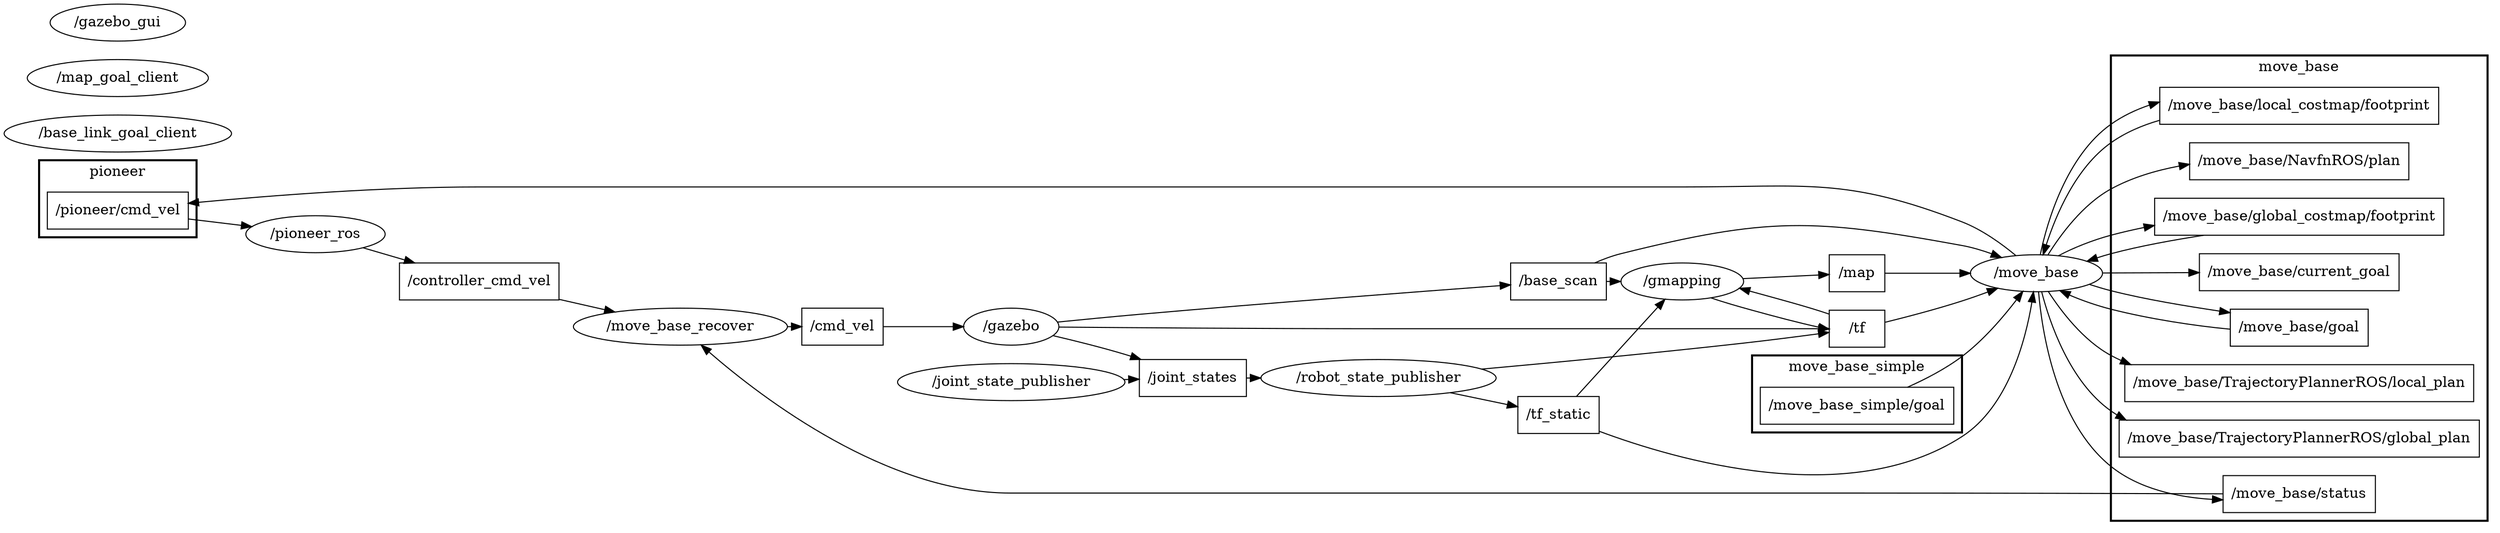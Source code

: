 digraph graphname {
	graph [bb="0,0,1984.9,469",
		compound=True,
		rank=same,
		rankdir=LR,
		ranksep=0.2
	];
	node [label="\N"];
	subgraph cluster_move_base {
		graph [bb="1683.9,8,1976.9,461",
			compound=True,
			label=move_base,
			lheight=0.21,
			lp="1830.4,449.5",
			lwidth=0.86,
			rank=same,
			rankdir=LR,
			ranksep=0.2,
			style=bold
		];
		t___move_base__NavfnROS__plan		 [URL=topic_3A__move_base__NavfnROS__plan,
			height=0.5,
			label="/move_base/NavfnROS/plan",
			pos="1830.4,358",
			shape=box,
			tooltip="topic:/move_base/NavfnROS/plan",
			width=2.4028];
		t___move_base__status		 [URL=topic_3A__move_base__status,
			height=0.5,
			label="/move_base/status",
			pos="1830.4,34",
			shape=box,
			tooltip="topic:/move_base/status",
			width=1.6111];
		t___move_base__global_costmap__footprint		 [URL=topic_3A__move_base__global_costmap__footprint,
			height=0.5,
			label="/move_base/global_costmap/footprint",
			pos="1830.4,304",
			shape=box,
			tooltip="topic:/move_base/global_costmap/footprint",
			width=3.0972];
		t___move_base__current_goal		 [URL=topic_3A__move_base__current_goal,
			height=0.5,
			label="/move_base/current_goal",
			pos="1830.4,250",
			shape=box,
			tooltip="topic:/move_base/current_goal",
			width=2.1389];
		t___move_base__goal		 [URL=topic_3A__move_base__goal,
			height=0.5,
			label="/move_base/goal",
			pos="1830.4,196",
			shape=box,
			tooltip="topic:/move_base/goal",
			width=1.5139];
		t___move_base__TrajectoryPlannerROS__local_plan		 [URL=topic_3A__move_base__TrajectoryPlannerROS__local_plan,
			height=0.5,
			label="/move_base/TrajectoryPlannerROS/local_plan",
			pos="1830.4,142",
			shape=box,
			tooltip="topic:/move_base/TrajectoryPlannerROS/local_plan",
			width=3.7361];
		t___move_base__TrajectoryPlannerROS__global_plan		 [URL=topic_3A__move_base__TrajectoryPlannerROS__global_plan,
			height=0.5,
			label="/move_base/TrajectoryPlannerROS/global_plan",
			pos="1830.4,88",
			shape=box,
			tooltip="topic:/move_base/TrajectoryPlannerROS/global_plan",
			width=3.8472];
		t___move_base__local_costmap__footprint		 [URL=topic_3A__move_base__local_costmap__footprint,
			height=0.5,
			label="/move_base/local_costmap/footprint",
			pos="1830.4,412",
			shape=box,
			tooltip="topic:/move_base/local_costmap/footprint",
			width=2.9861];
	}
	subgraph cluster_move_base_simple {
		graph [bb="1393.3,314,1561.3,389",
			compound=True,
			label=move_base_simple,
			lheight=0.21,
			lp="1477.3,377.5",
			lwidth=1.47,
			rank=same,
			rankdir=LR,
			ranksep=0.2,
			style=bold
		];
		t___move_base_simple__goal		 [URL=topic_3A__move_base_simple__goal,
			height=0.5,
			label="/move_base_simple/goal",
			pos="1477.3,340",
			shape=box,
			tooltip="topic:/move_base_simple/goal",
			width=2.1111];
	}
	subgraph cluster_pioneer {
		graph [bb="26.342,224,154.34,299",
			compound=True,
			label=pioneer,
			lheight=0.21,
			lp="90.342,287.5",
			lwidth=0.57,
			rank=same,
			rankdir=LR,
			ranksep=0.2,
			style=bold
		];
		t___pioneer__cmd_vel		 [URL=topic_3A__pioneer__cmd_vel,
			height=0.5,
			label="/pioneer/cmd_vel",
			pos="90.342,250",
			shape=box,
			tooltip="topic:/pioneer/cmd_vel",
			width=1.5556];
	}
	n___move_base_recover	 [URL=__move_base_recover,
		height=0.5,
		label="/move_base_recover",
		pos="542.72,166",
		shape=ellipse,
		tooltip="/move_base_recover",
		width=2.329];
	t___move_base__status -> n___move_base_recover	 [penwidth=1,
		pos="e,563,148.47 1772.2,34 1702.8,34 1581.9,34 1478.3,34 808.65,34 808.65,34 808.65,34 712.91,34 616.2,103.92 570.64,141.98"];
	n___move_base	 [URL=__move_base,
		height=0.5,
		label="/move_base",
		pos="1622.6,250",
		shape=ellipse,
		tooltip="/move_base",
		width=1.4804];
	t___move_base__global_costmap__footprint -> n___move_base	 [penwidth=1,
		pos="e,1665,261.15 1759.4,285.98 1735.2,281.27 1708.1,275.53 1683.9,268 1680.8,267.03 1677.6,265.94 1674.4,264.78"];
	t___move_base__goal -> n___move_base	 [penwidth=1,
		pos="e,1641.4,233.02 1775.8,194.79 1748,198.15 1713.7,204.71 1683.9,214 1672.6,217.53 1660.6,222.61 1650.3,228.01"];
	t___move_base__local_costmap__footprint -> n___move_base	 [penwidth=1,
		pos="e,1627.4,268 1722.8,395.82 1708.8,391.31 1695.3,384.98 1683.9,376 1652.7,351.39 1637.1,307.1 1629.8,277.98"];
	t___tf_static	 [URL=topic_3A__tf_static,
		height=0.5,
		label="/tf_static",
		pos="1236.3,80",
		shape=box,
		tooltip="topic:/tf_static",
		width=0.88889];
	n___gmapping	 [URL=__gmapping,
		height=0.5,
		label="/gmapping",
		pos="1336.6,210",
		shape=ellipse,
		tooltip="/gmapping",
		width=1.354];
	t___tf_static -> n___gmapping	 [penwidth=1,
		pos="e,1322.3,192.49 1251,98.076 1267.9,120.52 1297,158.93 1316.2,184.4"];
	t___tf_static -> n___move_base	 [penwidth=1,
		pos="e,1618.1,231.82 1268.5,75.899 1330.6,69.454 1471.6,63.708 1561.3,129 1591.9,151.29 1607.9,193.57 1615.5,221.77"];
	t___cmd_vel	 [URL=topic_3A__cmd_vel,
		height=0.5,
		label="/cmd_vel",
		pos="674.56,166",
		shape=box,
		tooltip="topic:/cmd_vel",
		width=0.94444];
	n___gazebo	 [URL=__gazebo,
		height=0.5,
		label="/gazebo",
		pos="809.65,166",
		shape=ellipse,
		tooltip="/gazebo",
		width=1.0652];
	t___cmd_vel -> n___gazebo	 [penwidth=1,
		pos="e,771.14,166 708.8,166 724.49,166 743.5,166 760.7,166"];
	t___joint_states	 [URL=topic_3A__joint_states,
		height=0.5,
		label="/joint_states",
		pos="951.74,114",
		shape=box,
		tooltip="topic:/joint_states",
		width=1.1389];
	n___robot_state_publisher	 [URL=__robot_state_publisher,
		height=0.5,
		label="/robot_state_publisher",
		pos="1095.8,114",
		shape=ellipse,
		tooltip="/robot_state_publisher",
		width=2.4734];
	t___joint_states -> n___robot_state_publisher	 [penwidth=1,
		pos="e,1006.6,114 993.07,114 994.15,114 995.25,114 996.36,114"];
	t___tf	 [URL=topic_3A__tf,
		height=0.5,
		label="/tf",
		pos="1477.3,156",
		shape=box,
		tooltip="topic:/tf",
		width=0.75];
	t___tf -> n___gmapping	 [penwidth=1,
		pos="e,1376.3,199.33 1450.2,171.23 1433.7,177.48 1412,184.47 1393.3,192 1390.8,193.02 1388.2,194.1 1385.6,195.22"];
	t___tf -> n___move_base	 [penwidth=1,
		pos="e,1609.7,232.23 1504.5,160.83 1521.7,164.85 1544,171.77 1561.3,183 1577.8,193.73 1592.7,210.11 1603.5,223.99"];
	t___move_base_simple__goal -> n___move_base	 [penwidth=1,
		pos="e,1607,267.4 1534.3,321.96 1543.6,317.96 1553,313.31 1561.3,308 1575.6,298.94 1589.3,286.15 1600,274.89"];
	t___base_scan	 [URL=topic_3A__base_scan,
		height=0.5,
		label="/base_scan",
		pos="1236.3,210",
		shape=box,
		tooltip="topic:/base_scan",
		width=1.0417];
	t___base_scan -> n___gmapping	 [penwidth=1,
		pos="e,1287.6,210 1273.9,210 1275,210 1276.2,210 1277.3,210"];
	t___base_scan -> n___move_base	 [penwidth=1,
		pos="e,1571.4,254.94 1265.8,228.06 1272.7,231.67 1280.3,234.97 1287.8,237 1380.7,262.21 1493.5,260.19 1561.3,255.66"];
	n___pioneer_ros	 [URL=__pioneer_ros,
		height=0.5,
		label="/pioneer_ros",
		pos="249.28,207",
		shape=ellipse,
		tooltip="/pioneer_ros",
		width=1.5165];
	t___pioneer__cmd_vel -> n___pioneer_ros	 [penwidth=1,
		pos="e,206.76,218.38 146.67,234.84 163.04,230.35 180.89,225.46 196.99,221.05"];
	t___map	 [URL=topic_3A__map,
		height=0.5,
		label="/map",
		pos="1477.3,210",
		shape=box,
		tooltip="topic:/map",
		width=0.75];
	t___map -> n___move_base	 [penwidth=1,
		pos="e,1580.9,238.62 1504.6,217.34 1523.2,222.52 1548.7,229.64 1571.1,235.91"];
	t___controller_cmd_vel	 [URL=topic_3A__controller_cmd_vel,
		height=0.5,
		label="/controller_cmd_vel",
		pos="381.37,186",
		shape=box,
		tooltip="topic:/controller_cmd_vel",
		width=1.7639];
	t___controller_cmd_vel -> n___move_base_recover	 [penwidth=1,
		pos="e,469.87,175.02 444.89,178.15 449.76,177.54 454.72,176.92 459.68,176.3"];
	n___base_link_goal_client	 [URL=__base_link_goal_client,
		height=0.5,
		label="/base_link_goal_client",
		pos="90.342,325",
		shape=ellipse,
		tooltip="/base_link_goal_client",
		width=2.5095];
	n___robot_state_publisher -> t___tf_static	 [penwidth=1,
		pos="e,1204.1,87.673 1153.1,100.17 1166.9,96.805 1181.3,93.268 1194.1,90.112"];
	n___robot_state_publisher -> t___tf	 [penwidth=1,
		pos="e,1450.1,153.1 1174.5,122.6 1255.5,131.57 1379,145.23 1439.8,151.96"];
	n___gmapping -> t___tf	 [penwidth=1,
		pos="e,1450.2,155.76 1354.9,193.1 1365.7,186.31 1380.2,179.3 1393.3,174 1408.5,167.88 1425.7,162.12 1440.4,158.18"];
	n___gmapping -> t___map	 [penwidth=1,
		pos="e,1449.9,210 1385.3,210 1403.1,210 1422.9,210 1439.5,210"];
	n___map_goal_client	 [URL=__map_goal_client,
		height=0.5,
		label="/map_goal_client",
		pos="90.342,379",
		shape=ellipse,
		tooltip="/map_goal_client",
		width=2.004];
	n___gazebo_gui	 [URL=__gazebo_gui,
		height=0.5,
		label="/gazebo_gui",
		pos="90.342,433",
		shape=ellipse,
		tooltip="/gazebo_gui",
		width=1.4985];
	n___pioneer_ros -> t___controller_cmd_vel	 [penwidth=1,
		pos="e,317.76,196.11 298.72,199.18 301.73,198.69 304.79,198.2 307.87,197.7"];
	n___move_base -> t___move_base__NavfnROS__plan	 [penwidth=1,
		pos="e,1743.5,352.9 1631.9,267.97 1641.6,286.83 1659.5,315.8 1683.9,331 1698.8,340.26 1716,346.5 1733.3,350.67"];
	n___move_base -> t___move_base__status	 [penwidth=1,
		pos="e,1772.3,31.326 1623.6,231.95 1624.7,194.05 1632.9,105.99 1683.9,61 1705.1,42.315 1734.9,34.7 1762.1,32.092"];
	n___move_base -> t___move_base__global_costmap__footprint	 [penwidth=1,
		pos="e,1718.7,295.26 1641.4,266.98 1653.2,274.13 1669.1,281.39 1683.9,286 1691.9,288.5 1700.3,290.8 1708.7,292.9"];
	n___move_base -> t___move_base__current_goal	 [penwidth=1,
		pos="e,1753.3,250 1676.1,250 1696.5,250 1720.5,250 1743.3,250"];
	n___move_base -> t___move_base__goal	 [penwidth=1,
		pos="e,1775.8,210.87 1665,238.85 1671.2,236.36 1677.7,233.95 1683.9,232 1710.2,223.8 1740,217.73 1765.8,212.78"];
	n___move_base -> t___move_base__TrajectoryPlannerROS__local_plan	 [penwidth=1,
		pos="e,1700.8,160.14 1631.9,232.03 1641.6,213.17 1659.5,184.2 1683.9,169 1686.4,167.44 1689,165.97 1691.6,164.57"];
	n___move_base -> t___move_base__TrajectoryPlannerROS__global_plan	 [penwidth=1,
		pos="e,1697.4,106.05 1626.3,231.86 1631.6,202.42 1646.4,144.54 1683.9,115 1685.5,113.75 1687.1,112.55 1688.8,111.4"];
	n___move_base -> t___move_base__local_costmap__footprint	 [penwidth=1,
		pos="e,1722.8,413.63 1625.4,268.12 1629.9,299.63 1644.2,362.71 1683.9,394 1692.6,400.88 1702.6,406.2 1713.1,410.26"];
	n___move_base -> t___pioneer__cmd_vel	 [penwidth=1,
		pos="e,146.37,263.44 1585.9,263.23 1577.9,265.8 1569.4,268.25 1561.3,270 1463.6,291.2 1437.6,294 1337.6,294 380.37,294 380.37,294 380.37,294 302.64,294 214.48,278.25 156.18,265.6"];
	n___move_base_recover -> t___cmd_vel	 [penwidth=1,
		pos="e,640.46,166 626.68,166 627.88,166 629.06,166 630.23,166"];
	n___joint_state_publisher	 [URL=__joint_state_publisher,
		height=0.5,
		label="/joint_state_publisher",
		pos="809.65,112",
		shape=ellipse,
		tooltip="/joint_state_publisher",
		width=2.4192];
	n___joint_state_publisher -> t___joint_states	 [penwidth=1,
		pos="e,910.45,113.42 896.58,113.23 897.77,113.24 898.95,113.26 900.13,113.28"];
	n___gazebo -> t___joint_states	 [penwidth=1,
		pos="e,913.25,132.12 842.88,156.97 859.2,152.13 879.21,145.78 896.74,139 899.1,138.09 901.51,137.12 903.93,136.12"];
	n___gazebo -> t___tf	 [penwidth=1,
		pos="e,1450.2,157.45 848.34,165.57 902.75,164.98 1006.5,164 1094.8,164 1094.8,164 1094.8,164 1237.3,164 1309.2,164 1393.1,160.35 1439.9,157.98"];
	n___gazebo -> t___base_scan	 [penwidth=1,
		pos="e,1198.8,206.65 847.24,170.57 866.18,172.89 889.69,175.7 910.74,178 1009.7,188.8 1125.7,199.85 1188.8,205.72"];
}
